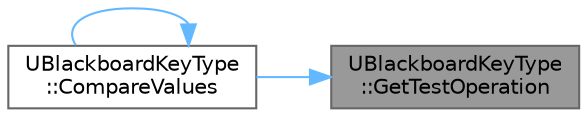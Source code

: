 digraph "UBlackboardKeyType::GetTestOperation"
{
 // INTERACTIVE_SVG=YES
 // LATEX_PDF_SIZE
  bgcolor="transparent";
  edge [fontname=Helvetica,fontsize=10,labelfontname=Helvetica,labelfontsize=10];
  node [fontname=Helvetica,fontsize=10,shape=box,height=0.2,width=0.4];
  rankdir="RL";
  Node1 [id="Node000001",label="UBlackboardKeyType\l::GetTestOperation",height=0.2,width=0.4,color="gray40", fillcolor="grey60", style="filled", fontcolor="black",tooltip="get test supported by this type"];
  Node1 -> Node2 [id="edge1_Node000001_Node000002",dir="back",color="steelblue1",style="solid",tooltip=" "];
  Node2 [id="Node000002",label="UBlackboardKeyType\l::CompareValues",height=0.2,width=0.4,color="grey40", fillcolor="white", style="filled",URL="$d1/d46/classUBlackboardKeyType.html#adcb1e5c368e8664421cae9a5c9daa6c4",tooltip="compares two values"];
  Node2 -> Node2 [id="edge2_Node000002_Node000002",dir="back",color="steelblue1",style="solid",tooltip=" "];
}
